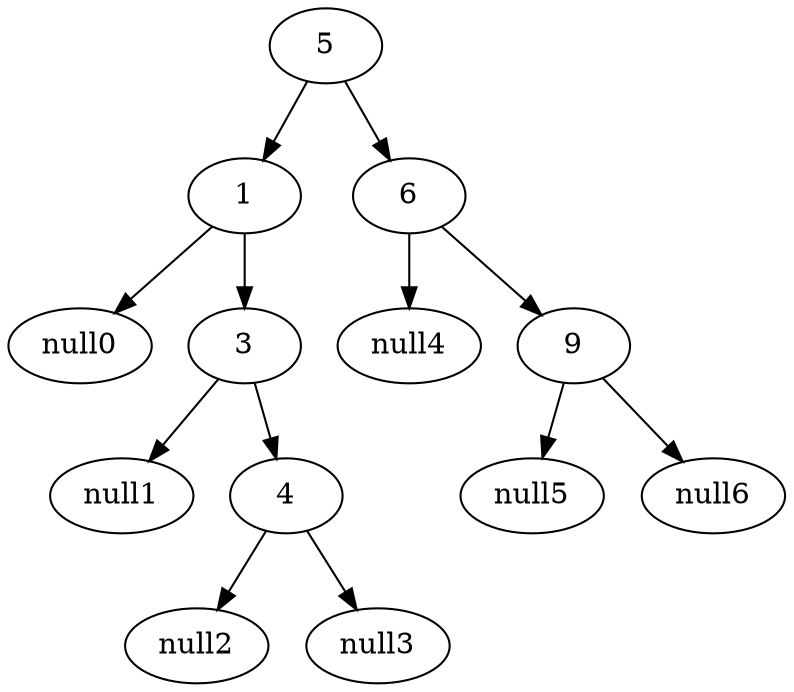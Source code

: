 digraph G {
	5 -> 1
	5 -> 6
	1 -> null0
	1 -> 3
	3 -> null1
	3 -> 4
	4 -> null2
	4 -> null3
	6 -> null4
	6 -> 9
	9 -> null5
	9 -> null6
}
